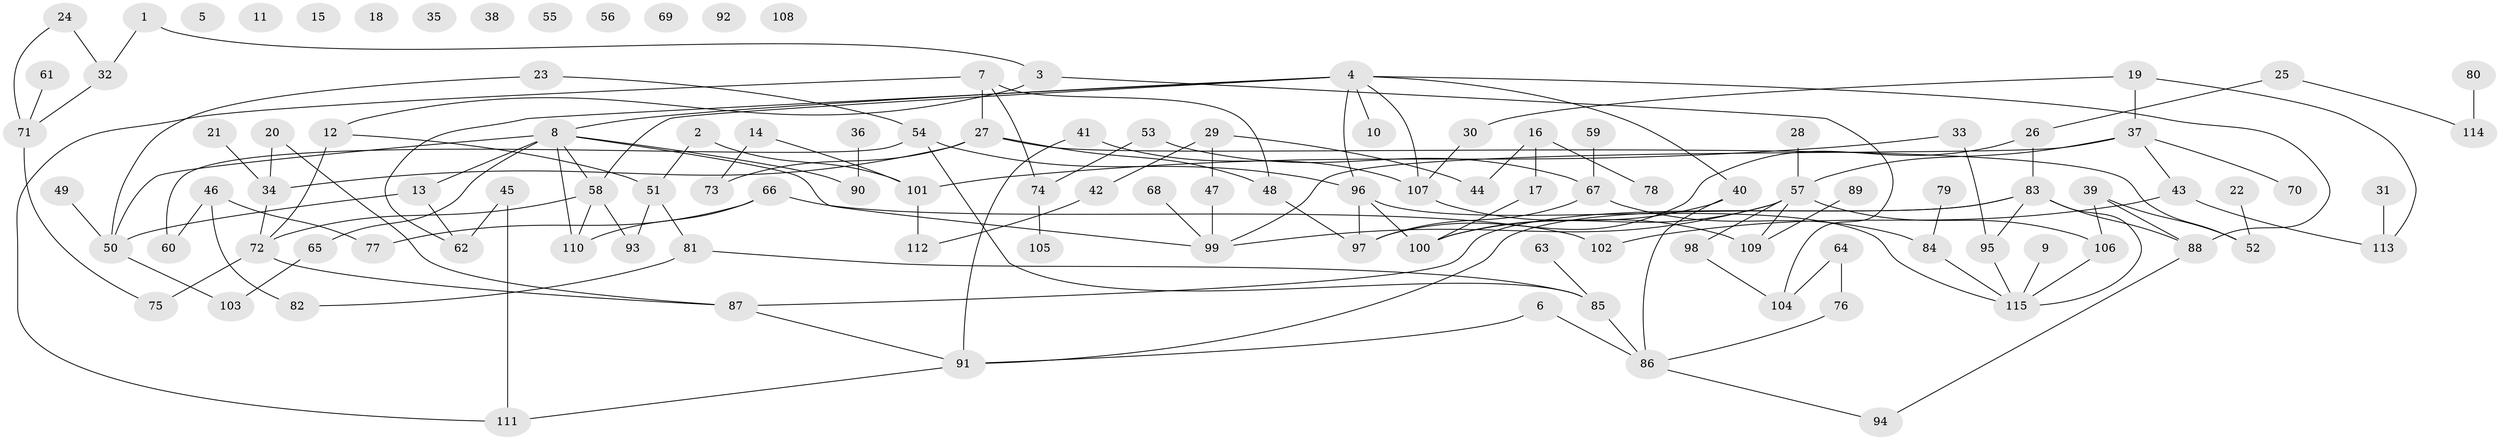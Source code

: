 // Generated by graph-tools (version 1.1) at 2025/49/03/09/25 03:49:14]
// undirected, 115 vertices, 147 edges
graph export_dot {
graph [start="1"]
  node [color=gray90,style=filled];
  1;
  2;
  3;
  4;
  5;
  6;
  7;
  8;
  9;
  10;
  11;
  12;
  13;
  14;
  15;
  16;
  17;
  18;
  19;
  20;
  21;
  22;
  23;
  24;
  25;
  26;
  27;
  28;
  29;
  30;
  31;
  32;
  33;
  34;
  35;
  36;
  37;
  38;
  39;
  40;
  41;
  42;
  43;
  44;
  45;
  46;
  47;
  48;
  49;
  50;
  51;
  52;
  53;
  54;
  55;
  56;
  57;
  58;
  59;
  60;
  61;
  62;
  63;
  64;
  65;
  66;
  67;
  68;
  69;
  70;
  71;
  72;
  73;
  74;
  75;
  76;
  77;
  78;
  79;
  80;
  81;
  82;
  83;
  84;
  85;
  86;
  87;
  88;
  89;
  90;
  91;
  92;
  93;
  94;
  95;
  96;
  97;
  98;
  99;
  100;
  101;
  102;
  103;
  104;
  105;
  106;
  107;
  108;
  109;
  110;
  111;
  112;
  113;
  114;
  115;
  1 -- 3;
  1 -- 32;
  2 -- 51;
  2 -- 101;
  3 -- 12;
  3 -- 104;
  4 -- 8;
  4 -- 10;
  4 -- 40;
  4 -- 58;
  4 -- 62;
  4 -- 88;
  4 -- 96;
  4 -- 107;
  6 -- 86;
  6 -- 91;
  7 -- 27;
  7 -- 48;
  7 -- 74;
  7 -- 111;
  8 -- 13;
  8 -- 50;
  8 -- 58;
  8 -- 65;
  8 -- 90;
  8 -- 99;
  8 -- 110;
  9 -- 115;
  12 -- 51;
  12 -- 72;
  13 -- 50;
  13 -- 62;
  14 -- 73;
  14 -- 101;
  16 -- 17;
  16 -- 44;
  16 -- 78;
  17 -- 100;
  19 -- 30;
  19 -- 37;
  19 -- 113;
  20 -- 34;
  20 -- 87;
  21 -- 34;
  22 -- 52;
  23 -- 50;
  23 -- 54;
  24 -- 32;
  24 -- 71;
  25 -- 26;
  25 -- 114;
  26 -- 83;
  26 -- 97;
  27 -- 34;
  27 -- 48;
  27 -- 52;
  27 -- 73;
  28 -- 57;
  29 -- 42;
  29 -- 44;
  29 -- 47;
  30 -- 107;
  31 -- 113;
  32 -- 71;
  33 -- 95;
  33 -- 101;
  34 -- 72;
  36 -- 90;
  37 -- 43;
  37 -- 57;
  37 -- 70;
  37 -- 99;
  39 -- 52;
  39 -- 88;
  39 -- 106;
  40 -- 86;
  40 -- 100;
  41 -- 91;
  41 -- 107;
  42 -- 112;
  43 -- 102;
  43 -- 113;
  45 -- 62;
  45 -- 111;
  46 -- 60;
  46 -- 77;
  46 -- 82;
  47 -- 99;
  48 -- 97;
  49 -- 50;
  50 -- 103;
  51 -- 81;
  51 -- 93;
  53 -- 67;
  53 -- 74;
  54 -- 60;
  54 -- 85;
  54 -- 96;
  57 -- 98;
  57 -- 99;
  57 -- 100;
  57 -- 106;
  57 -- 109;
  58 -- 72;
  58 -- 93;
  58 -- 110;
  59 -- 67;
  61 -- 71;
  63 -- 85;
  64 -- 76;
  64 -- 104;
  65 -- 103;
  66 -- 77;
  66 -- 102;
  66 -- 110;
  67 -- 84;
  67 -- 97;
  68 -- 99;
  71 -- 75;
  72 -- 75;
  72 -- 87;
  74 -- 105;
  76 -- 86;
  79 -- 84;
  80 -- 114;
  81 -- 82;
  81 -- 85;
  83 -- 87;
  83 -- 88;
  83 -- 91;
  83 -- 95;
  83 -- 115;
  84 -- 115;
  85 -- 86;
  86 -- 94;
  87 -- 91;
  88 -- 94;
  89 -- 109;
  91 -- 111;
  95 -- 115;
  96 -- 97;
  96 -- 100;
  96 -- 115;
  98 -- 104;
  101 -- 112;
  106 -- 115;
  107 -- 109;
}
